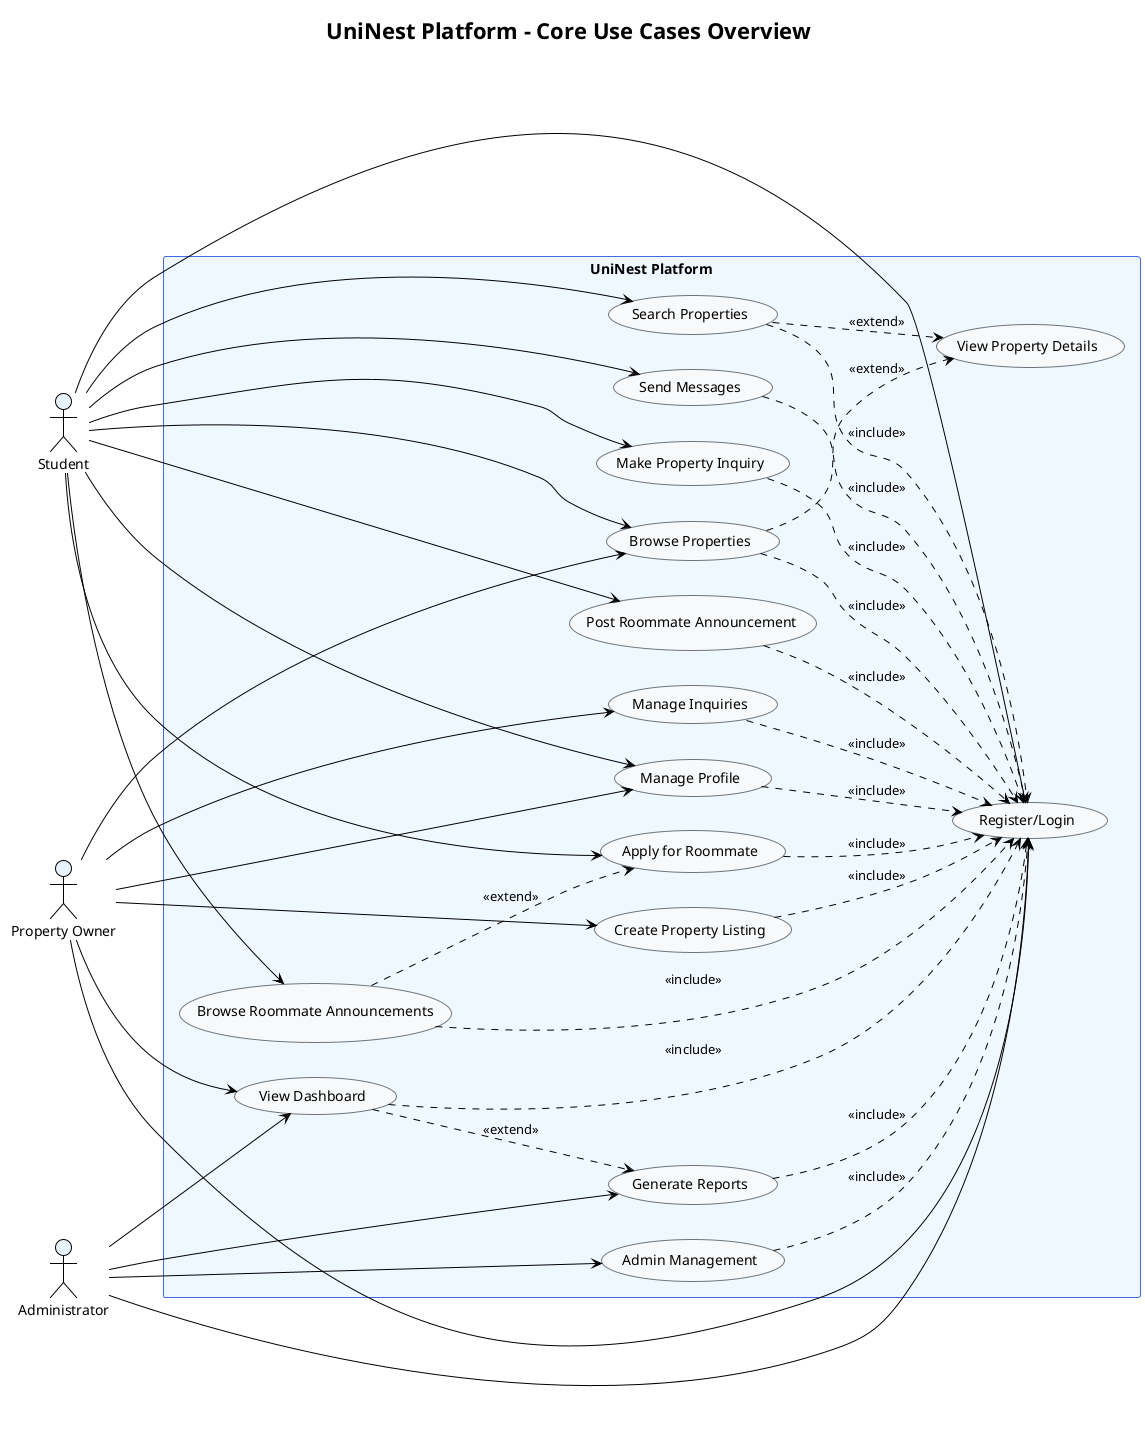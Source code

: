 @startuml Global Use Case Diagram - UniNest Platform (Core Features)

!theme plain
skinparam backgroundColor white
skinparam actorBackgroundColor #E8F4FD
skinparam usecaseBackgroundColor #F8F9FA
skinparam usecaseBorderColor #6C757D
skinparam rectangleBackgroundColor #F0F8FF
skinparam rectangleBorderColor #4169E1

title "UniNest Platform - Core Use Cases Overview"

left to right direction

' ===== ACTORS =====
actor "Student" as student
actor "Property Owner" as owner
actor "Administrator" as admin

rectangle "UniNest Platform" {
    ' ===== AUTHENTICATION =====
    usecase "Register/Login" as authenticate
    
    ' ===== CORE PROPERTY FEATURES =====
    usecase "Browse Properties" as browseProperties
    usecase "Search Properties" as searchProperties
    usecase "View Property Details" as viewPropertyDetails
    usecase "Create Property Listing" as createListing
    
    ' ===== CORE INQUIRY FEATURES =====
    usecase "Make Property Inquiry" as makeInquiry
    usecase "Manage Inquiries" as manageInquiries
    
    ' ===== CORE ROOMMATE FEATURES =====
    usecase "Post Roommate Announcement" as postAnnouncement
    usecase "Browse Roommate Announcements" as browseAnnouncements
    usecase "Apply for Roommate" as applyForRoommate
    
    ' ===== CORE MANAGEMENT FEATURES =====
    usecase "Manage Profile" as manageProfile
    usecase "View Dashboard" as viewDashboard
    usecase "Admin Management" as adminManagement
    
    ' ===== CORE SYSTEM FEATURES =====
    usecase "Send Messages" as sendMessages
    usecase "Generate Reports" as generateReports
}

' ===== STUDENT RELATIONSHIPS =====
student --> authenticate
student --> browseProperties
student --> searchProperties
student --> makeInquiry
student --> postAnnouncement
student --> browseAnnouncements
student --> applyForRoommate
student --> manageProfile
student --> sendMessages

' ===== OWNER RELATIONSHIPS =====
owner --> authenticate
owner --> browseProperties
owner --> createListing
owner --> manageInquiries
owner --> viewDashboard
owner --> manageProfile

' ===== ADMIN RELATIONSHIPS =====
admin --> authenticate
admin --> adminManagement
admin --> viewDashboard
admin --> generateReports

' ===== INCLUDE RELATIONSHIPS - Authentication required (positioned to minimize conflicts) =====
browseProperties ..> authenticate : <<include>>
searchProperties ..> authenticate : <<include>>
makeInquiry ..> authenticate : <<include>>
postAnnouncement ..> authenticate : <<include>>
browseAnnouncements ..> authenticate : <<include>>
applyForRoommate ..> authenticate : <<include>>
createListing ..> authenticate : <<include>>
manageInquiries ..> authenticate : <<include>>
manageProfile ..> authenticate : <<include>>
viewDashboard ..> authenticate : <<include>>
adminManagement ..> authenticate : <<include>>
sendMessages ..> authenticate : <<include>>
generateReports ..> authenticate : <<include>>

' ===== EXTEND RELATIONSHIPS (positioned to avoid main flows) =====
browseProperties ..> viewPropertyDetails : <<extend>>
searchProperties ..> viewPropertyDetails : <<extend>>
browseAnnouncements ..> applyForRoommate : <<extend>>
viewDashboard ..> generateReports : <<extend>>

@enduml 